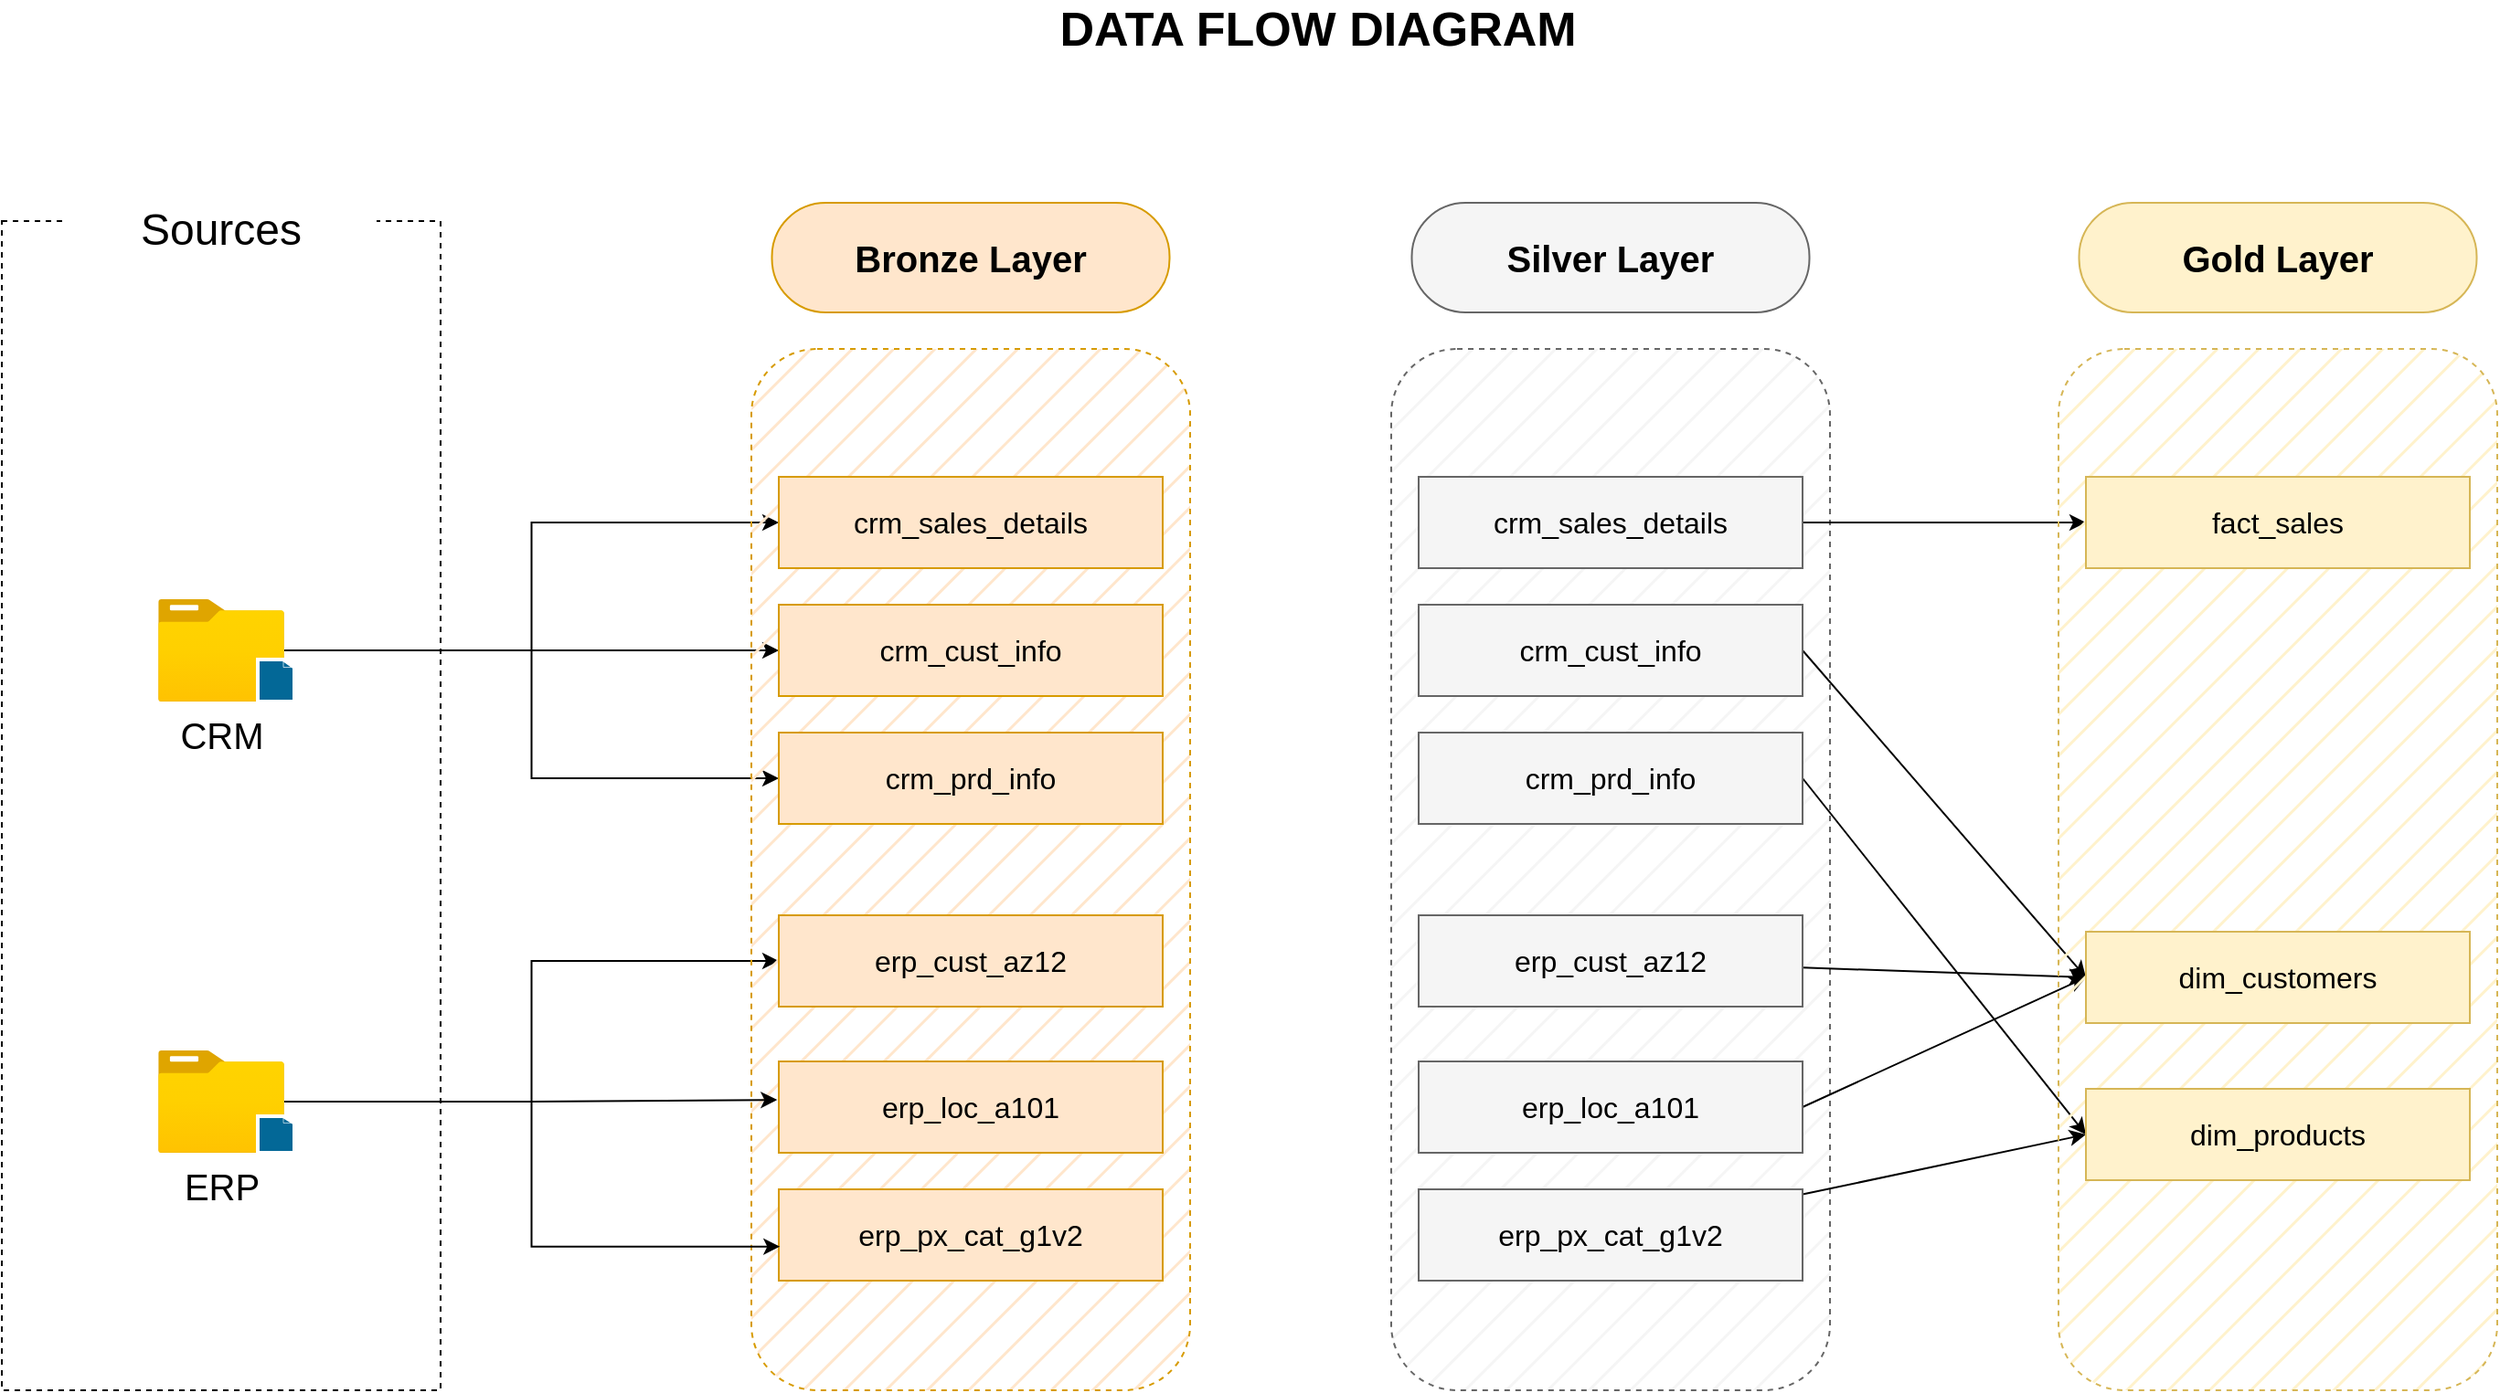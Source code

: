 <mxfile version="28.0.4">
  <diagram name="Page-1" id="K244UaskoPa68CFdtUK1">
    <mxGraphModel dx="1572" dy="1128" grid="1" gridSize="10" guides="1" tooltips="1" connect="1" arrows="1" fold="1" page="1" pageScale="1" pageWidth="850" pageHeight="1100" math="0" shadow="0">
      <root>
        <mxCell id="0" />
        <mxCell id="1" parent="0" />
        <mxCell id="J_ZCXyVTyy2oYlV0rxDN-1" value="" style="rounded=0;whiteSpace=wrap;html=1;strokeColor=default;dashed=1;fillColor=none;strokeWidth=1;" vertex="1" parent="1">
          <mxGeometry x="150" y="160" width="240" height="640" as="geometry" />
        </mxCell>
        <mxCell id="J_ZCXyVTyy2oYlV0rxDN-2" value="&lt;b&gt;&lt;font style=&quot;font-size: 26px;&quot;&gt;DATA FLOW DIAGRAM&lt;/font&gt;&lt;/b&gt;" style="text;html=1;align=center;verticalAlign=middle;whiteSpace=wrap;rounded=0;" vertex="1" parent="1">
          <mxGeometry x="700" y="40" width="340" height="30" as="geometry" />
        </mxCell>
        <mxCell id="J_ZCXyVTyy2oYlV0rxDN-3" value="&lt;font style=&quot;font-size: 24px;&quot;&gt;Sources&lt;/font&gt;" style="rounded=0;whiteSpace=wrap;html=1;strokeColor=none;" vertex="1" parent="1">
          <mxGeometry x="185" y="140" width="170" height="50" as="geometry" />
        </mxCell>
        <mxCell id="J_ZCXyVTyy2oYlV0rxDN-18" style="edgeStyle=orthogonalEdgeStyle;rounded=0;orthogonalLoop=1;jettySize=auto;html=1;" edge="1" parent="1" source="J_ZCXyVTyy2oYlV0rxDN-4" target="J_ZCXyVTyy2oYlV0rxDN-13">
          <mxGeometry relative="1" as="geometry" />
        </mxCell>
        <mxCell id="J_ZCXyVTyy2oYlV0rxDN-19" style="edgeStyle=orthogonalEdgeStyle;rounded=0;orthogonalLoop=1;jettySize=auto;html=1;entryX=0;entryY=0.5;entryDx=0;entryDy=0;" edge="1" parent="1" source="J_ZCXyVTyy2oYlV0rxDN-4" target="J_ZCXyVTyy2oYlV0rxDN-12">
          <mxGeometry relative="1" as="geometry" />
        </mxCell>
        <mxCell id="J_ZCXyVTyy2oYlV0rxDN-20" style="edgeStyle=orthogonalEdgeStyle;rounded=0;orthogonalLoop=1;jettySize=auto;html=1;entryX=0;entryY=0.5;entryDx=0;entryDy=0;" edge="1" parent="1" source="J_ZCXyVTyy2oYlV0rxDN-4" target="J_ZCXyVTyy2oYlV0rxDN-14">
          <mxGeometry relative="1" as="geometry" />
        </mxCell>
        <mxCell id="J_ZCXyVTyy2oYlV0rxDN-4" value="&lt;font style=&quot;font-size: 20px;&quot;&gt;CRM&lt;/font&gt;" style="image;aspect=fixed;html=1;points=[];align=center;fontSize=12;image=img/lib/azure2/general/Folder_Blank.svg;" vertex="1" parent="1">
          <mxGeometry x="235.5" y="367" width="69" height="56.0" as="geometry" />
        </mxCell>
        <mxCell id="J_ZCXyVTyy2oYlV0rxDN-26" style="edgeStyle=orthogonalEdgeStyle;rounded=0;orthogonalLoop=1;jettySize=auto;html=1;entryX=0;entryY=0.5;entryDx=0;entryDy=0;" edge="1" parent="1" source="J_ZCXyVTyy2oYlV0rxDN-7" target="J_ZCXyVTyy2oYlV0rxDN-21">
          <mxGeometry relative="1" as="geometry" />
        </mxCell>
        <mxCell id="J_ZCXyVTyy2oYlV0rxDN-7" value="&lt;span style=&quot;font-size: 20px;&quot;&gt;ERP&lt;/span&gt;" style="image;aspect=fixed;html=1;points=[];align=center;fontSize=12;image=img/lib/azure2/general/Folder_Blank.svg;" vertex="1" parent="1">
          <mxGeometry x="235.5" y="614" width="69" height="56.0" as="geometry" />
        </mxCell>
        <mxCell id="J_ZCXyVTyy2oYlV0rxDN-10" value="" style="rounded=1;whiteSpace=wrap;html=1;dashed=1;fillColor=#ffe6cc;strokeColor=#d79b00;fillStyle=hatch;glass=0;" vertex="1" parent="1">
          <mxGeometry x="560" y="230" width="240" height="570" as="geometry" />
        </mxCell>
        <mxCell id="J_ZCXyVTyy2oYlV0rxDN-11" value="&lt;font style=&quot;font-size: 20px; color: rgb(0, 0, 0);&quot;&gt;&lt;b&gt;Bronze Layer&lt;/b&gt;&lt;/font&gt;" style="rounded=1;whiteSpace=wrap;html=1;arcSize=49;fillColor=#ffe6cc;strokeColor=#d79b00;" vertex="1" parent="1">
          <mxGeometry x="571.25" y="150" width="217.5" height="60" as="geometry" />
        </mxCell>
        <mxCell id="J_ZCXyVTyy2oYlV0rxDN-12" value="&lt;font style=&quot;font-size: 16px;&quot; color=&quot;#000000&quot;&gt;crm_sales_details&lt;/font&gt;" style="rounded=0;whiteSpace=wrap;html=1;arcSize=49;fillColor=#ffe6cc;strokeColor=#d79b00;glass=0;" vertex="1" parent="1">
          <mxGeometry x="575" y="300" width="210" height="50" as="geometry" />
        </mxCell>
        <mxCell id="J_ZCXyVTyy2oYlV0rxDN-13" value="&lt;font style=&quot;font-size: 16px;&quot; color=&quot;#000000&quot;&gt;crm_cust_info&lt;/font&gt;" style="rounded=0;whiteSpace=wrap;html=1;arcSize=49;fillColor=#ffe6cc;strokeColor=#d79b00;glass=0;" vertex="1" parent="1">
          <mxGeometry x="575" y="370" width="210" height="50" as="geometry" />
        </mxCell>
        <mxCell id="J_ZCXyVTyy2oYlV0rxDN-14" value="&lt;font style=&quot;font-size: 16px;&quot; color=&quot;#000000&quot;&gt;crm_prd_info&lt;/font&gt;" style="rounded=0;whiteSpace=wrap;html=1;arcSize=49;fillColor=#ffe6cc;strokeColor=#d79b00;glass=0;" vertex="1" parent="1">
          <mxGeometry x="575" y="440" width="210" height="50" as="geometry" />
        </mxCell>
        <mxCell id="J_ZCXyVTyy2oYlV0rxDN-21" value="&lt;font style=&quot;font-size: 16px;&quot; color=&quot;#000000&quot;&gt;erp_cust_az12&lt;/font&gt;" style="rounded=0;whiteSpace=wrap;html=1;arcSize=49;fillColor=#ffe6cc;strokeColor=#d79b00;glass=0;" vertex="1" parent="1">
          <mxGeometry x="575" y="540" width="210" height="50" as="geometry" />
        </mxCell>
        <mxCell id="J_ZCXyVTyy2oYlV0rxDN-22" value="&lt;font style=&quot;font-size: 16px;&quot; color=&quot;#000000&quot;&gt;erp_loc_a101&lt;/font&gt;" style="rounded=0;whiteSpace=wrap;html=1;arcSize=49;fillColor=#ffe6cc;strokeColor=#d79b00;glass=0;" vertex="1" parent="1">
          <mxGeometry x="575" y="620" width="210" height="50" as="geometry" />
        </mxCell>
        <mxCell id="J_ZCXyVTyy2oYlV0rxDN-23" value="&lt;font style=&quot;font-size: 16px;&quot; color=&quot;#000000&quot;&gt;erp_px_cat_g1v2&lt;/font&gt;" style="rounded=0;whiteSpace=wrap;html=1;arcSize=49;fillColor=#ffe6cc;strokeColor=#d79b00;glass=0;" vertex="1" parent="1">
          <mxGeometry x="575" y="690" width="210" height="50" as="geometry" />
        </mxCell>
        <mxCell id="J_ZCXyVTyy2oYlV0rxDN-25" style="edgeStyle=orthogonalEdgeStyle;rounded=0;orthogonalLoop=1;jettySize=auto;html=1;entryX=-0.004;entryY=0.421;entryDx=0;entryDy=0;entryPerimeter=0;" edge="1" parent="1" source="J_ZCXyVTyy2oYlV0rxDN-7" target="J_ZCXyVTyy2oYlV0rxDN-22">
          <mxGeometry relative="1" as="geometry" />
        </mxCell>
        <mxCell id="J_ZCXyVTyy2oYlV0rxDN-27" style="edgeStyle=orthogonalEdgeStyle;rounded=0;orthogonalLoop=1;jettySize=auto;html=1;entryX=0.003;entryY=0.627;entryDx=0;entryDy=0;entryPerimeter=0;" edge="1" parent="1" source="J_ZCXyVTyy2oYlV0rxDN-7" target="J_ZCXyVTyy2oYlV0rxDN-23">
          <mxGeometry relative="1" as="geometry" />
        </mxCell>
        <mxCell id="J_ZCXyVTyy2oYlV0rxDN-28" value="" style="shape=mxgraph.cisco.misc.page_icon;html=1;pointerEvents=1;dashed=0;fillColor=#036897;strokeColor=#ffffff;strokeWidth=2;verticalLabelPosition=bottom;verticalAlign=top;align=center;outlineConnect=0;" vertex="1" parent="1">
          <mxGeometry x="290" y="400" width="20" height="23" as="geometry" />
        </mxCell>
        <mxCell id="J_ZCXyVTyy2oYlV0rxDN-30" value="" style="shape=mxgraph.cisco.misc.page_icon;html=1;pointerEvents=1;dashed=0;fillColor=#036897;strokeColor=#ffffff;strokeWidth=2;verticalLabelPosition=bottom;verticalAlign=top;align=center;outlineConnect=0;" vertex="1" parent="1">
          <mxGeometry x="290" y="650" width="20" height="20" as="geometry" />
        </mxCell>
        <mxCell id="J_ZCXyVTyy2oYlV0rxDN-31" value="" style="rounded=1;whiteSpace=wrap;html=1;dashed=1;fillColor=#f5f5f5;strokeColor=#666666;fillStyle=hatch;glass=0;fontColor=#333333;" vertex="1" parent="1">
          <mxGeometry x="910" y="230" width="240" height="570" as="geometry" />
        </mxCell>
        <mxCell id="J_ZCXyVTyy2oYlV0rxDN-32" value="&lt;font style=&quot;font-size: 20px; color: rgb(0, 0, 0);&quot;&gt;&lt;b&gt;Silver Layer&lt;/b&gt;&lt;/font&gt;" style="rounded=1;whiteSpace=wrap;html=1;arcSize=49;fillColor=#f5f5f5;strokeColor=#666666;fontColor=#333333;" vertex="1" parent="1">
          <mxGeometry x="921.25" y="150" width="217.5" height="60" as="geometry" />
        </mxCell>
        <mxCell id="J_ZCXyVTyy2oYlV0rxDN-55" style="rounded=0;orthogonalLoop=1;jettySize=auto;html=1;entryX=0;entryY=0.5;entryDx=0;entryDy=0;" edge="1" parent="1" source="J_ZCXyVTyy2oYlV0rxDN-33" target="J_ZCXyVTyy2oYlV0rxDN-50">
          <mxGeometry relative="1" as="geometry" />
        </mxCell>
        <mxCell id="J_ZCXyVTyy2oYlV0rxDN-33" value="&lt;font style=&quot;font-size: 16px;&quot; color=&quot;#000000&quot;&gt;crm_sales_details&lt;/font&gt;" style="rounded=0;whiteSpace=wrap;html=1;arcSize=49;fillColor=#f5f5f5;strokeColor=#666666;glass=0;fontColor=#333333;" vertex="1" parent="1">
          <mxGeometry x="925" y="300" width="210" height="50" as="geometry" />
        </mxCell>
        <mxCell id="J_ZCXyVTyy2oYlV0rxDN-56" style="rounded=0;orthogonalLoop=1;jettySize=auto;html=1;entryX=0;entryY=0.5;entryDx=0;entryDy=0;exitX=1;exitY=0.5;exitDx=0;exitDy=0;" edge="1" parent="1" source="J_ZCXyVTyy2oYlV0rxDN-34" target="J_ZCXyVTyy2oYlV0rxDN-52">
          <mxGeometry relative="1" as="geometry" />
        </mxCell>
        <mxCell id="J_ZCXyVTyy2oYlV0rxDN-34" value="&lt;font style=&quot;font-size: 16px;&quot; color=&quot;#000000&quot;&gt;crm_cust_info&lt;/font&gt;" style="rounded=0;whiteSpace=wrap;html=1;arcSize=49;fillColor=#f5f5f5;strokeColor=#666666;glass=0;fontColor=#333333;" vertex="1" parent="1">
          <mxGeometry x="925" y="370" width="210" height="50" as="geometry" />
        </mxCell>
        <mxCell id="J_ZCXyVTyy2oYlV0rxDN-57" style="rounded=0;orthogonalLoop=1;jettySize=auto;html=1;entryX=0;entryY=0.5;entryDx=0;entryDy=0;exitX=1;exitY=0.5;exitDx=0;exitDy=0;" edge="1" parent="1" source="J_ZCXyVTyy2oYlV0rxDN-35" target="J_ZCXyVTyy2oYlV0rxDN-53">
          <mxGeometry relative="1" as="geometry" />
        </mxCell>
        <mxCell id="J_ZCXyVTyy2oYlV0rxDN-35" value="&lt;font style=&quot;font-size: 16px;&quot; color=&quot;#000000&quot;&gt;crm_prd_info&lt;/font&gt;" style="rounded=0;whiteSpace=wrap;html=1;arcSize=49;fillColor=#f5f5f5;strokeColor=#666666;glass=0;fontColor=#333333;" vertex="1" parent="1">
          <mxGeometry x="925" y="440" width="210" height="50" as="geometry" />
        </mxCell>
        <mxCell id="J_ZCXyVTyy2oYlV0rxDN-58" style="rounded=0;orthogonalLoop=1;jettySize=auto;html=1;entryX=0;entryY=0.5;entryDx=0;entryDy=0;" edge="1" parent="1" source="J_ZCXyVTyy2oYlV0rxDN-36" target="J_ZCXyVTyy2oYlV0rxDN-52">
          <mxGeometry relative="1" as="geometry" />
        </mxCell>
        <mxCell id="J_ZCXyVTyy2oYlV0rxDN-36" value="&lt;font style=&quot;font-size: 16px;&quot; color=&quot;#000000&quot;&gt;erp_cust_az12&lt;/font&gt;" style="rounded=0;whiteSpace=wrap;html=1;arcSize=49;fillColor=#f5f5f5;strokeColor=#666666;glass=0;fontColor=#333333;" vertex="1" parent="1">
          <mxGeometry x="925" y="540" width="210" height="50" as="geometry" />
        </mxCell>
        <mxCell id="J_ZCXyVTyy2oYlV0rxDN-59" style="rounded=0;orthogonalLoop=1;jettySize=auto;html=1;entryX=0;entryY=0.5;entryDx=0;entryDy=0;exitX=1;exitY=0.5;exitDx=0;exitDy=0;" edge="1" parent="1" source="J_ZCXyVTyy2oYlV0rxDN-37" target="J_ZCXyVTyy2oYlV0rxDN-52">
          <mxGeometry relative="1" as="geometry" />
        </mxCell>
        <mxCell id="J_ZCXyVTyy2oYlV0rxDN-37" value="&lt;font style=&quot;font-size: 16px;&quot; color=&quot;#000000&quot;&gt;erp_loc_a101&lt;/font&gt;" style="rounded=0;whiteSpace=wrap;html=1;arcSize=49;fillColor=#f5f5f5;strokeColor=#666666;glass=0;fontColor=#333333;" vertex="1" parent="1">
          <mxGeometry x="925" y="620" width="210" height="50" as="geometry" />
        </mxCell>
        <mxCell id="J_ZCXyVTyy2oYlV0rxDN-60" style="rounded=0;orthogonalLoop=1;jettySize=auto;html=1;entryX=0;entryY=0.5;entryDx=0;entryDy=0;" edge="1" parent="1" source="J_ZCXyVTyy2oYlV0rxDN-38" target="J_ZCXyVTyy2oYlV0rxDN-53">
          <mxGeometry relative="1" as="geometry" />
        </mxCell>
        <mxCell id="J_ZCXyVTyy2oYlV0rxDN-38" value="&lt;font style=&quot;font-size: 16px;&quot; color=&quot;#000000&quot;&gt;erp_px_cat_g1v2&lt;/font&gt;" style="rounded=0;whiteSpace=wrap;html=1;arcSize=49;fillColor=#f5f5f5;strokeColor=#666666;glass=0;fontColor=#333333;" vertex="1" parent="1">
          <mxGeometry x="925" y="690" width="210" height="50" as="geometry" />
        </mxCell>
        <mxCell id="J_ZCXyVTyy2oYlV0rxDN-47" value="" style="rounded=1;whiteSpace=wrap;html=1;dashed=1;fillColor=#fff2cc;strokeColor=#d6b656;fillStyle=hatch;glass=0;" vertex="1" parent="1">
          <mxGeometry x="1275" y="230" width="240" height="570" as="geometry" />
        </mxCell>
        <mxCell id="J_ZCXyVTyy2oYlV0rxDN-48" value="&lt;font style=&quot;font-size: 20px; color: rgb(0, 0, 0);&quot;&gt;&lt;b&gt;Gold Layer&lt;/b&gt;&lt;/font&gt;" style="rounded=1;whiteSpace=wrap;html=1;arcSize=49;fillColor=#fff2cc;strokeColor=#d6b656;" vertex="1" parent="1">
          <mxGeometry x="1286.25" y="150" width="217.5" height="60" as="geometry" />
        </mxCell>
        <mxCell id="J_ZCXyVTyy2oYlV0rxDN-50" value="&lt;font style=&quot;font-size: 16px;&quot; color=&quot;#000000&quot;&gt;fact_sales&lt;/font&gt;" style="rounded=0;whiteSpace=wrap;html=1;arcSize=49;fillColor=#fff2cc;strokeColor=#d6b656;glass=0;" vertex="1" parent="1">
          <mxGeometry x="1290" y="300" width="210" height="50" as="geometry" />
        </mxCell>
        <mxCell id="J_ZCXyVTyy2oYlV0rxDN-52" value="&lt;font style=&quot;font-size: 16px;&quot; color=&quot;#000000&quot;&gt;dim_customers&lt;/font&gt;" style="rounded=0;whiteSpace=wrap;html=1;arcSize=49;fillColor=#fff2cc;strokeColor=#d6b656;glass=0;" vertex="1" parent="1">
          <mxGeometry x="1290" y="549" width="210" height="50" as="geometry" />
        </mxCell>
        <mxCell id="J_ZCXyVTyy2oYlV0rxDN-53" value="&lt;font style=&quot;font-size: 16px;&quot; color=&quot;#000000&quot;&gt;dim_products&lt;/font&gt;" style="rounded=0;whiteSpace=wrap;html=1;arcSize=49;fillColor=#fff2cc;strokeColor=#d6b656;glass=0;" vertex="1" parent="1">
          <mxGeometry x="1290" y="635" width="210" height="50" as="geometry" />
        </mxCell>
      </root>
    </mxGraphModel>
  </diagram>
</mxfile>
